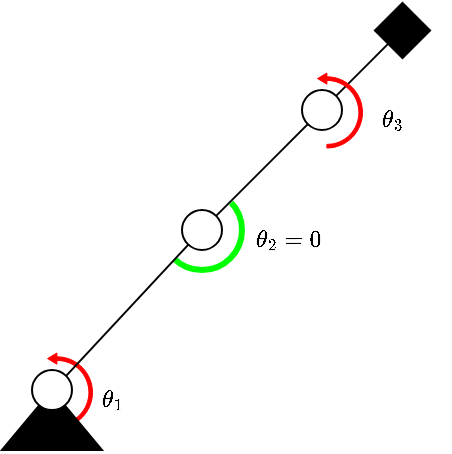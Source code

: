 <mxfile version="16.0.0" type="device"><diagram id="3iVBPjP0B3KIyNLoByrR" name="Page-1"><mxGraphModel dx="519" dy="245" grid="1" gridSize="10" guides="1" tooltips="1" connect="1" arrows="1" fold="1" page="1" pageScale="1" pageWidth="827" pageHeight="1169" math="1" shadow="0"><root><mxCell id="0"/><mxCell id="1" parent="0"/><mxCell id="ahjfS5uBkEjiL0hjH8Dl-41" value="" style="group;rotation=45;" vertex="1" connectable="0" parent="1"><mxGeometry x="223" y="213" width="60" height="60" as="geometry"/></mxCell><mxCell id="ahjfS5uBkEjiL0hjH8Dl-38" value="" style="ellipse;whiteSpace=wrap;html=1;aspect=fixed;strokeColor=#00FF00;strokeWidth=3;fillColor=#FFFFFF;rotation=45;" vertex="1" parent="ahjfS5uBkEjiL0hjH8Dl-41"><mxGeometry x="17" y="17" width="40" height="40" as="geometry"/></mxCell><mxCell id="ahjfS5uBkEjiL0hjH8Dl-37" value="" style="rounded=0;whiteSpace=wrap;html=1;strokeColor=#FFFFFF;strokeWidth=1;fillColor=#FFFFFF;rotation=45;" vertex="1" parent="ahjfS5uBkEjiL0hjH8Dl-41"><mxGeometry x="3" y="-7" width="40" height="60" as="geometry"/></mxCell><mxCell id="ahjfS5uBkEjiL0hjH8Dl-27" value="" style="html=1;shadow=0;align=center;verticalAlign=middle;shape=mxgraph.arrows2.uTurnArrow;dy=0.9;arrowHead=5.59;dx2=4.67;fillColor=#FF0000;direction=east;flipH=1;strokeWidth=0.5;perimeterSpacing=0;strokeColor=#FF0000;" vertex="1" parent="1"><mxGeometry x="195" y="311.25" width="10" height="37.5" as="geometry"/></mxCell><mxCell id="ahjfS5uBkEjiL0hjH8Dl-6" value="" style="triangle;whiteSpace=wrap;html=1;direction=north;fillColor=#000000;" vertex="1" parent="1"><mxGeometry x="160" y="330" width="50" height="30" as="geometry"/></mxCell><mxCell id="ahjfS5uBkEjiL0hjH8Dl-1" value="" style="ellipse;whiteSpace=wrap;html=1;aspect=fixed;" vertex="1" parent="1"><mxGeometry x="175" y="320" width="20" height="20" as="geometry"/></mxCell><mxCell id="ahjfS5uBkEjiL0hjH8Dl-18" value="" style="endArrow=none;html=1;rounded=0;exitX=1;exitY=0;exitDx=0;exitDy=0;startArrow=none;entryX=0;entryY=1;entryDx=0;entryDy=0;" edge="1" parent="1" source="ahjfS5uBkEjiL0hjH8Dl-22"><mxGeometry width="50" height="50" relative="1" as="geometry"><mxPoint x="250" y="260" as="sourcePoint"/><mxPoint x="352.929" y="157.071" as="targetPoint"/></mxGeometry></mxCell><mxCell id="ahjfS5uBkEjiL0hjH8Dl-19" value="" style="ellipse;whiteSpace=wrap;html=1;aspect=fixed;rotation=45;" vertex="1" parent="1"><mxGeometry x="250.0" y="240" width="20" height="20" as="geometry"/></mxCell><mxCell id="ahjfS5uBkEjiL0hjH8Dl-21" value="" style="endArrow=none;html=1;rounded=0;exitX=1;exitY=0;exitDx=0;exitDy=0;" edge="1" parent="1" source="ahjfS5uBkEjiL0hjH8Dl-1" target="ahjfS5uBkEjiL0hjH8Dl-19"><mxGeometry width="50" height="50" relative="1" as="geometry"><mxPoint x="192.071" y="322.929" as="sourcePoint"/><mxPoint x="340" y="170" as="targetPoint"/></mxGeometry></mxCell><mxCell id="ahjfS5uBkEjiL0hjH8Dl-22" value="" style="ellipse;whiteSpace=wrap;html=1;aspect=fixed;" vertex="1" parent="1"><mxGeometry x="310.0" y="180" width="20" height="20" as="geometry"/></mxCell><mxCell id="ahjfS5uBkEjiL0hjH8Dl-23" value="" style="endArrow=none;html=1;rounded=0;exitX=0.5;exitY=0;exitDx=0;exitDy=0;startArrow=none;" edge="1" parent="1" source="ahjfS5uBkEjiL0hjH8Dl-19" target="ahjfS5uBkEjiL0hjH8Dl-22"><mxGeometry width="50" height="50" relative="1" as="geometry"><mxPoint x="267.071" y="242.929" as="sourcePoint"/><mxPoint x="340" y="170" as="targetPoint"/></mxGeometry></mxCell><mxCell id="ahjfS5uBkEjiL0hjH8Dl-28" value="" style="html=1;shadow=0;align=center;verticalAlign=middle;shape=mxgraph.arrows2.uTurnArrow;dy=0.9;arrowHead=5.59;dx2=4.67;fillColor=#FF0000;direction=east;flipH=1;strokeWidth=0.5;perimeterSpacing=0;strokeColor=#FF0000;" vertex="1" parent="1"><mxGeometry x="330" y="171.25" width="10" height="37.5" as="geometry"/></mxCell><mxCell id="ahjfS5uBkEjiL0hjH8Dl-29" value="" style="whiteSpace=wrap;html=1;aspect=fixed;strokeColor=#000000;strokeWidth=0.5;fillColor=#000000;rotation=45;" vertex="1" parent="1"><mxGeometry x="350" y="140" width="20" height="20" as="geometry"/></mxCell><mxCell id="ahjfS5uBkEjiL0hjH8Dl-42" value="&lt;font style=&quot;font-size: 10px&quot;&gt;$$\theta_2 = 0$$&lt;/font&gt;" style="text;html=1;strokeColor=none;fillColor=none;align=center;verticalAlign=middle;whiteSpace=wrap;rounded=0;" vertex="1" parent="1"><mxGeometry x="283" y="250" width="40" height="10" as="geometry"/></mxCell><mxCell id="ahjfS5uBkEjiL0hjH8Dl-43" value="&lt;font style=&quot;font-size: 10px&quot;&gt;$$\theta_3$$&lt;/font&gt;" style="text;html=1;strokeColor=none;fillColor=none;align=center;verticalAlign=middle;whiteSpace=wrap;rounded=0;" vertex="1" parent="1"><mxGeometry x="350" y="190" width="10" height="10" as="geometry"/></mxCell><mxCell id="ahjfS5uBkEjiL0hjH8Dl-44" value="&lt;font style=&quot;font-size: 10px&quot;&gt;$$\theta_1$$&lt;/font&gt;" style="text;html=1;strokeColor=none;fillColor=none;align=center;verticalAlign=middle;whiteSpace=wrap;rounded=0;" vertex="1" parent="1"><mxGeometry x="210" y="330" width="10" height="10" as="geometry"/></mxCell></root></mxGraphModel></diagram></mxfile>